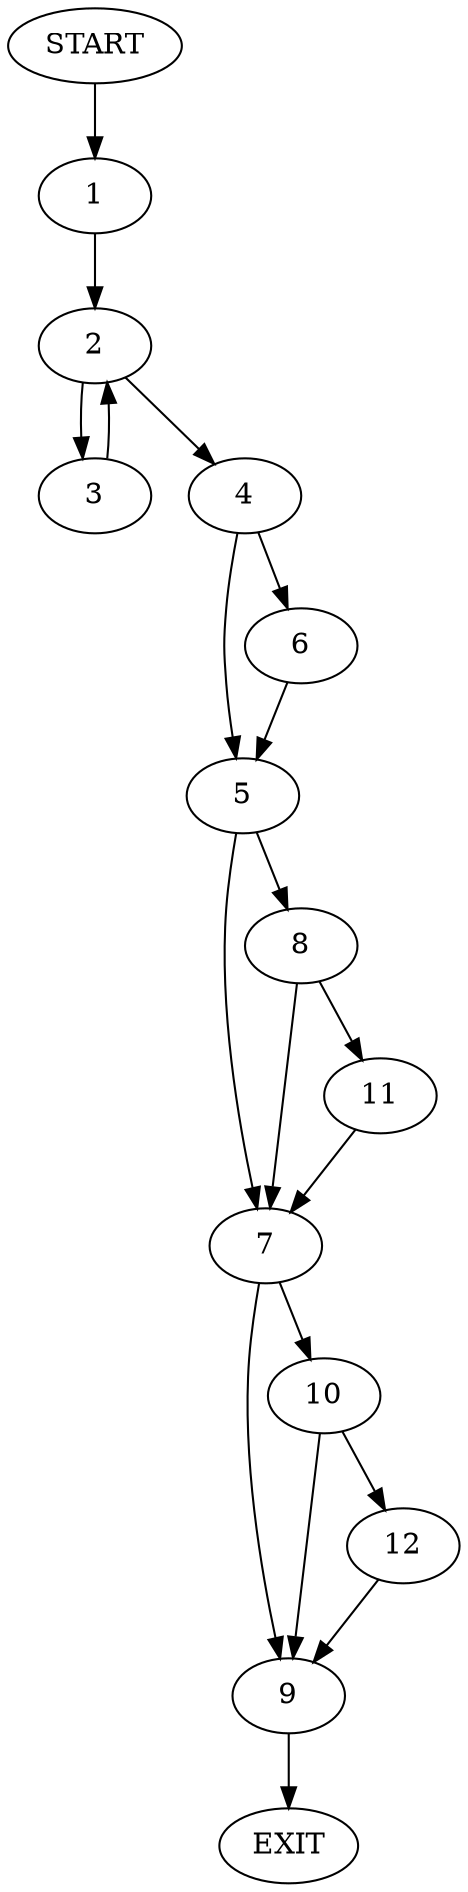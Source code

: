 digraph {
0 [label="START"]
13 [label="EXIT"]
0 -> 1
1 -> 2
2 -> 3
2 -> 4
3 -> 2
4 -> 5
4 -> 6
5 -> 7
5 -> 8
6 -> 5
7 -> 9
7 -> 10
8 -> 7
8 -> 11
11 -> 7
10 -> 9
10 -> 12
9 -> 13
12 -> 9
}
